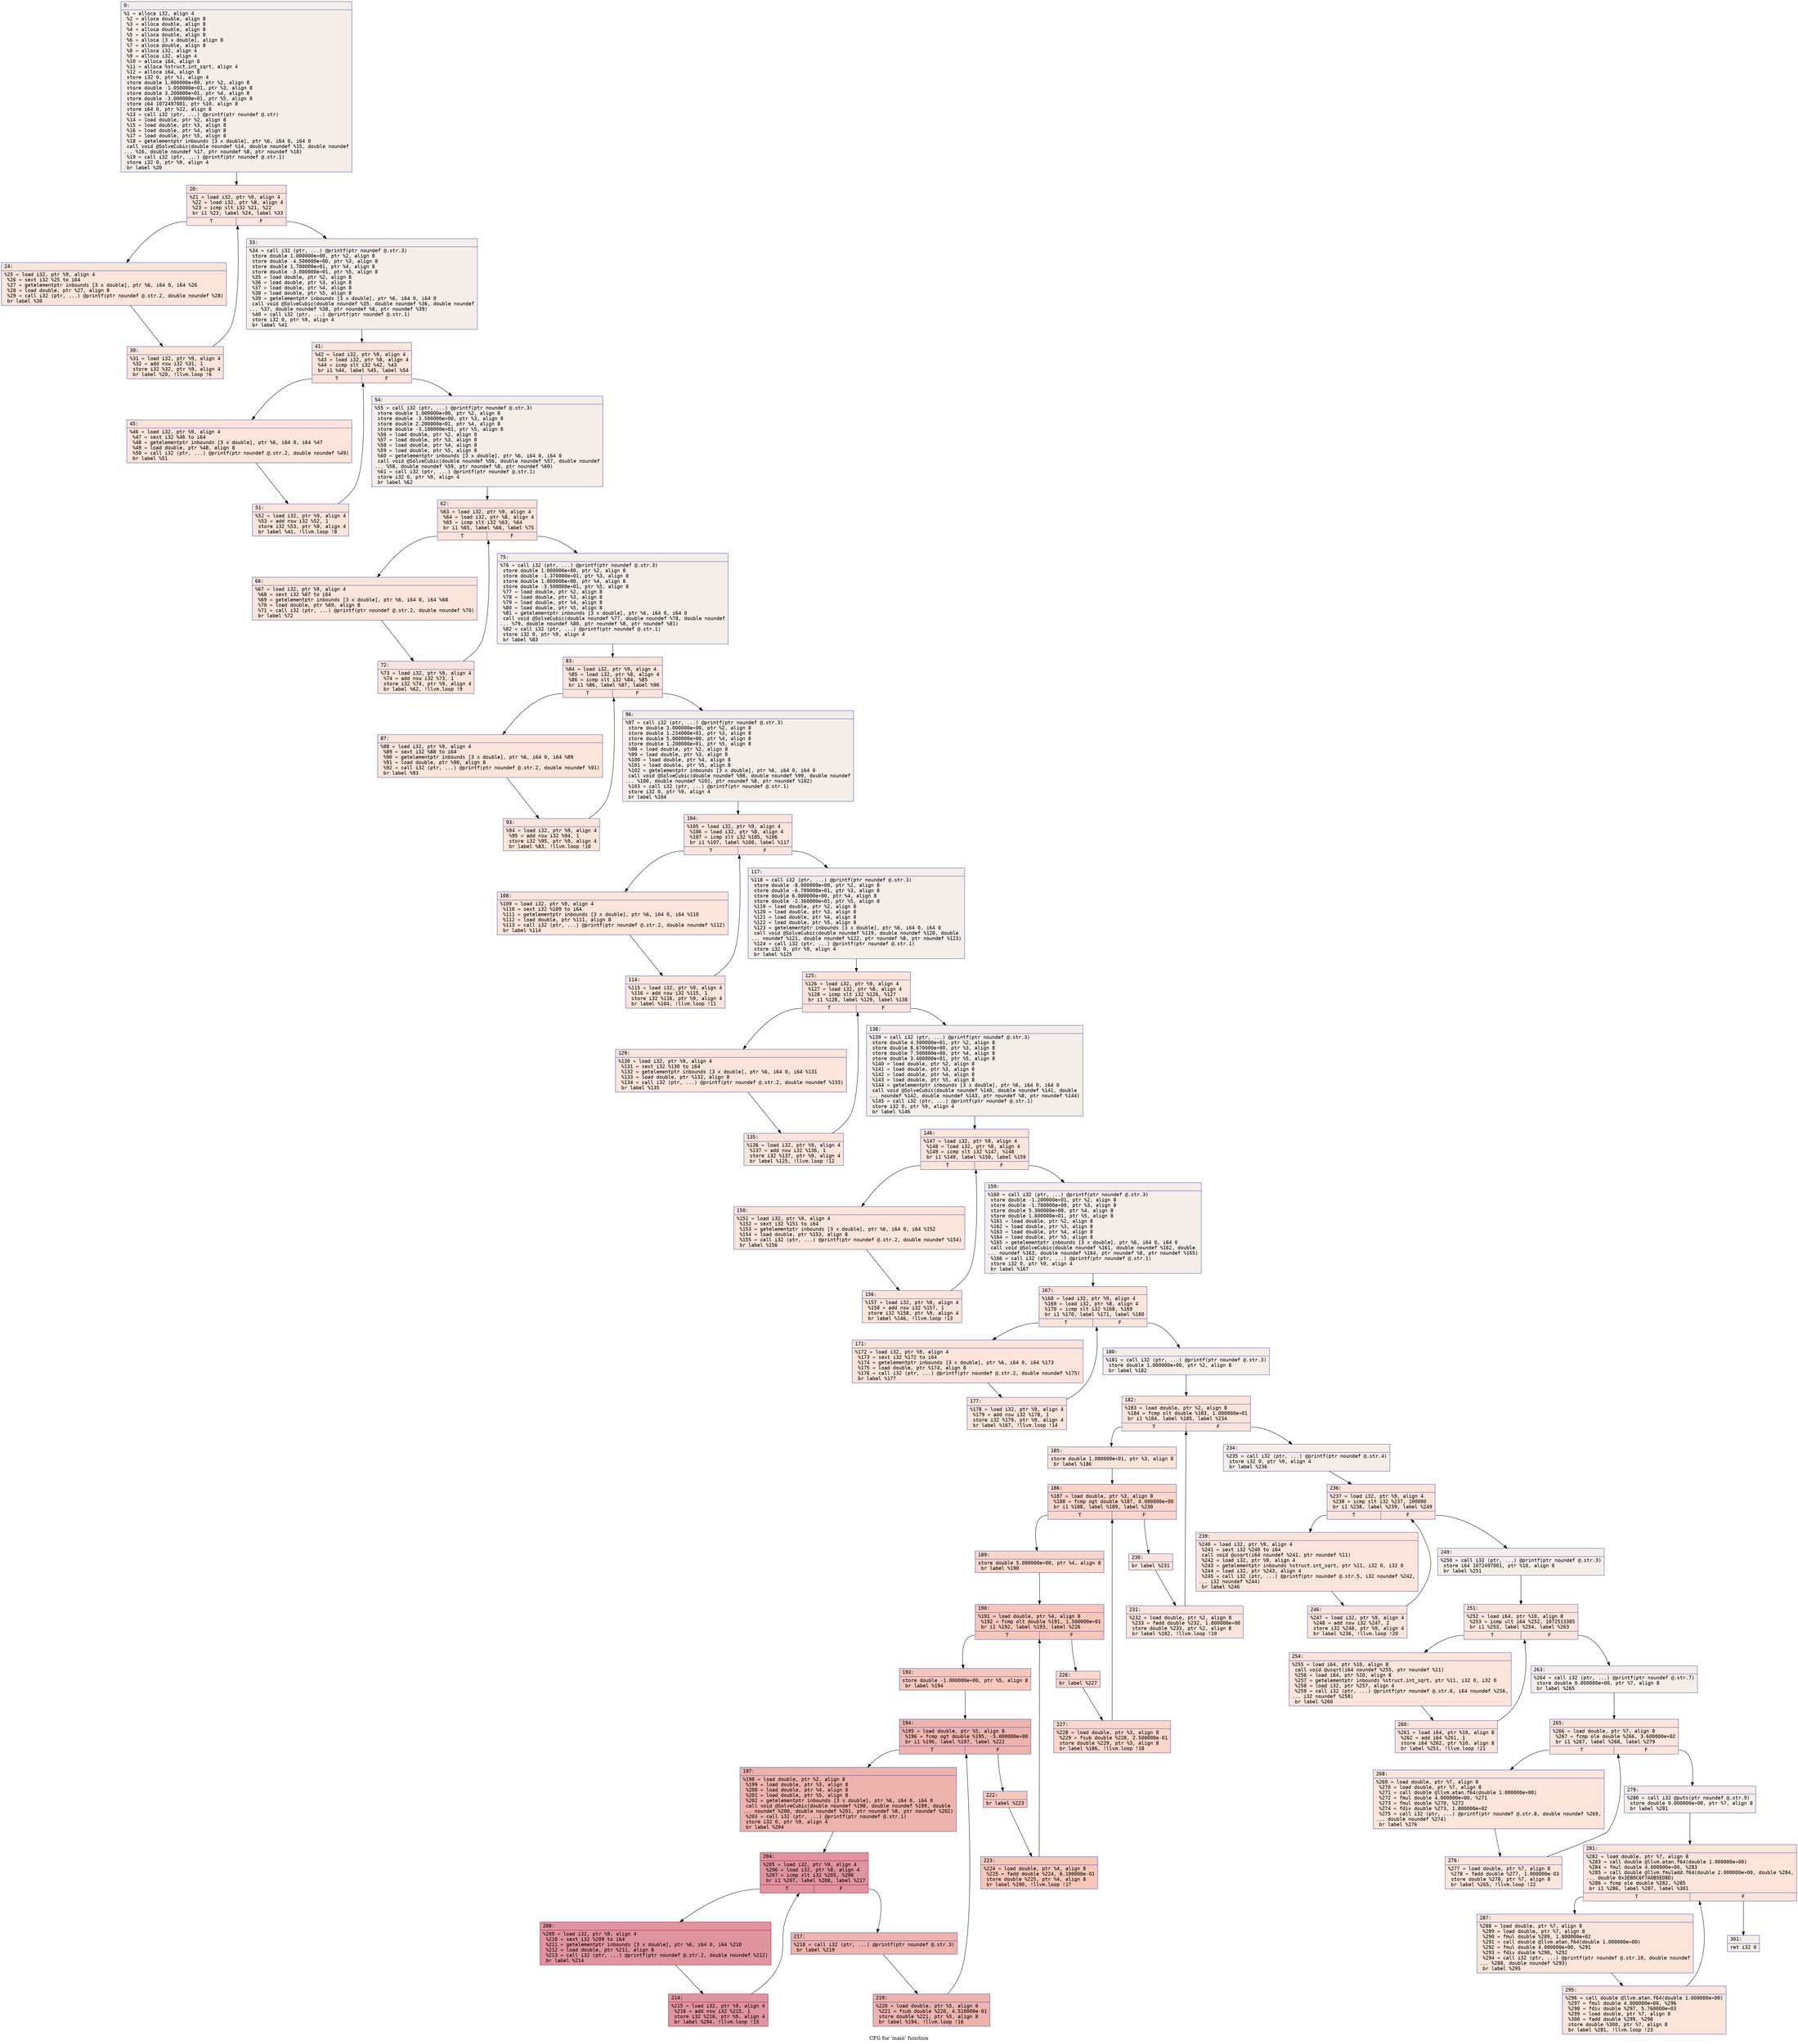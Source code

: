 digraph "CFG for 'main' function" {
	label="CFG for 'main' function";

	Node0x600003475ef0 [shape=record,color="#3d50c3ff", style=filled, fillcolor="#e8d6cc70" fontname="Courier",label="{0:\l|  %1 = alloca i32, align 4\l  %2 = alloca double, align 8\l  %3 = alloca double, align 8\l  %4 = alloca double, align 8\l  %5 = alloca double, align 8\l  %6 = alloca [3 x double], align 8\l  %7 = alloca double, align 8\l  %8 = alloca i32, align 4\l  %9 = alloca i32, align 4\l  %10 = alloca i64, align 8\l  %11 = alloca %struct.int_sqrt, align 4\l  %12 = alloca i64, align 8\l  store i32 0, ptr %1, align 4\l  store double 1.000000e+00, ptr %2, align 8\l  store double -1.050000e+01, ptr %3, align 8\l  store double 3.200000e+01, ptr %4, align 8\l  store double -3.000000e+01, ptr %5, align 8\l  store i64 1072497001, ptr %10, align 8\l  store i64 0, ptr %12, align 8\l  %13 = call i32 (ptr, ...) @printf(ptr noundef @.str)\l  %14 = load double, ptr %2, align 8\l  %15 = load double, ptr %3, align 8\l  %16 = load double, ptr %4, align 8\l  %17 = load double, ptr %5, align 8\l  %18 = getelementptr inbounds [3 x double], ptr %6, i64 0, i64 0\l  call void @SolveCubic(double noundef %14, double noundef %15, double noundef\l... %16, double noundef %17, ptr noundef %8, ptr noundef %18)\l  %19 = call i32 (ptr, ...) @printf(ptr noundef @.str.1)\l  store i32 0, ptr %9, align 4\l  br label %20\l}"];
	Node0x600003475ef0 -> Node0x600003475f40[tooltip="0 -> 20\nProbability 100.00%" ];
	Node0x600003475f40 [shape=record,color="#3d50c3ff", style=filled, fillcolor="#f5c1a970" fontname="Courier",label="{20:\l|  %21 = load i32, ptr %9, align 4\l  %22 = load i32, ptr %8, align 4\l  %23 = icmp slt i32 %21, %22\l  br i1 %23, label %24, label %33\l|{<s0>T|<s1>F}}"];
	Node0x600003475f40:s0 -> Node0x600003475f90[tooltip="20 -> 24\nProbability 96.88%" ];
	Node0x600003475f40:s1 -> Node0x600003476030[tooltip="20 -> 33\nProbability 3.12%" ];
	Node0x600003475f90 [shape=record,color="#3d50c3ff", style=filled, fillcolor="#f5c1a970" fontname="Courier",label="{24:\l|  %25 = load i32, ptr %9, align 4\l  %26 = sext i32 %25 to i64\l  %27 = getelementptr inbounds [3 x double], ptr %6, i64 0, i64 %26\l  %28 = load double, ptr %27, align 8\l  %29 = call i32 (ptr, ...) @printf(ptr noundef @.str.2, double noundef %28)\l  br label %30\l}"];
	Node0x600003475f90 -> Node0x600003475fe0[tooltip="24 -> 30\nProbability 100.00%" ];
	Node0x600003475fe0 [shape=record,color="#3d50c3ff", style=filled, fillcolor="#f5c1a970" fontname="Courier",label="{30:\l|  %31 = load i32, ptr %9, align 4\l  %32 = add nsw i32 %31, 1\l  store i32 %32, ptr %9, align 4\l  br label %20, !llvm.loop !6\l}"];
	Node0x600003475fe0 -> Node0x600003475f40[tooltip="30 -> 20\nProbability 100.00%" ];
	Node0x600003476030 [shape=record,color="#3d50c3ff", style=filled, fillcolor="#e8d6cc70" fontname="Courier",label="{33:\l|  %34 = call i32 (ptr, ...) @printf(ptr noundef @.str.3)\l  store double 1.000000e+00, ptr %2, align 8\l  store double -4.500000e+00, ptr %3, align 8\l  store double 1.700000e+01, ptr %4, align 8\l  store double -3.000000e+01, ptr %5, align 8\l  %35 = load double, ptr %2, align 8\l  %36 = load double, ptr %3, align 8\l  %37 = load double, ptr %4, align 8\l  %38 = load double, ptr %5, align 8\l  %39 = getelementptr inbounds [3 x double], ptr %6, i64 0, i64 0\l  call void @SolveCubic(double noundef %35, double noundef %36, double noundef\l... %37, double noundef %38, ptr noundef %8, ptr noundef %39)\l  %40 = call i32 (ptr, ...) @printf(ptr noundef @.str.1)\l  store i32 0, ptr %9, align 4\l  br label %41\l}"];
	Node0x600003476030 -> Node0x600003476080[tooltip="33 -> 41\nProbability 100.00%" ];
	Node0x600003476080 [shape=record,color="#3d50c3ff", style=filled, fillcolor="#f5c1a970" fontname="Courier",label="{41:\l|  %42 = load i32, ptr %9, align 4\l  %43 = load i32, ptr %8, align 4\l  %44 = icmp slt i32 %42, %43\l  br i1 %44, label %45, label %54\l|{<s0>T|<s1>F}}"];
	Node0x600003476080:s0 -> Node0x6000034760d0[tooltip="41 -> 45\nProbability 96.88%" ];
	Node0x600003476080:s1 -> Node0x600003476170[tooltip="41 -> 54\nProbability 3.12%" ];
	Node0x6000034760d0 [shape=record,color="#3d50c3ff", style=filled, fillcolor="#f5c1a970" fontname="Courier",label="{45:\l|  %46 = load i32, ptr %9, align 4\l  %47 = sext i32 %46 to i64\l  %48 = getelementptr inbounds [3 x double], ptr %6, i64 0, i64 %47\l  %49 = load double, ptr %48, align 8\l  %50 = call i32 (ptr, ...) @printf(ptr noundef @.str.2, double noundef %49)\l  br label %51\l}"];
	Node0x6000034760d0 -> Node0x600003476120[tooltip="45 -> 51\nProbability 100.00%" ];
	Node0x600003476120 [shape=record,color="#3d50c3ff", style=filled, fillcolor="#f5c1a970" fontname="Courier",label="{51:\l|  %52 = load i32, ptr %9, align 4\l  %53 = add nsw i32 %52, 1\l  store i32 %53, ptr %9, align 4\l  br label %41, !llvm.loop !8\l}"];
	Node0x600003476120 -> Node0x600003476080[tooltip="51 -> 41\nProbability 100.00%" ];
	Node0x600003476170 [shape=record,color="#3d50c3ff", style=filled, fillcolor="#e8d6cc70" fontname="Courier",label="{54:\l|  %55 = call i32 (ptr, ...) @printf(ptr noundef @.str.3)\l  store double 1.000000e+00, ptr %2, align 8\l  store double -3.500000e+00, ptr %3, align 8\l  store double 2.200000e+01, ptr %4, align 8\l  store double -3.100000e+01, ptr %5, align 8\l  %56 = load double, ptr %2, align 8\l  %57 = load double, ptr %3, align 8\l  %58 = load double, ptr %4, align 8\l  %59 = load double, ptr %5, align 8\l  %60 = getelementptr inbounds [3 x double], ptr %6, i64 0, i64 0\l  call void @SolveCubic(double noundef %56, double noundef %57, double noundef\l... %58, double noundef %59, ptr noundef %8, ptr noundef %60)\l  %61 = call i32 (ptr, ...) @printf(ptr noundef @.str.1)\l  store i32 0, ptr %9, align 4\l  br label %62\l}"];
	Node0x600003476170 -> Node0x6000034761c0[tooltip="54 -> 62\nProbability 100.00%" ];
	Node0x6000034761c0 [shape=record,color="#3d50c3ff", style=filled, fillcolor="#f5c1a970" fontname="Courier",label="{62:\l|  %63 = load i32, ptr %9, align 4\l  %64 = load i32, ptr %8, align 4\l  %65 = icmp slt i32 %63, %64\l  br i1 %65, label %66, label %75\l|{<s0>T|<s1>F}}"];
	Node0x6000034761c0:s0 -> Node0x600003476210[tooltip="62 -> 66\nProbability 96.88%" ];
	Node0x6000034761c0:s1 -> Node0x6000034762b0[tooltip="62 -> 75\nProbability 3.12%" ];
	Node0x600003476210 [shape=record,color="#3d50c3ff", style=filled, fillcolor="#f5c1a970" fontname="Courier",label="{66:\l|  %67 = load i32, ptr %9, align 4\l  %68 = sext i32 %67 to i64\l  %69 = getelementptr inbounds [3 x double], ptr %6, i64 0, i64 %68\l  %70 = load double, ptr %69, align 8\l  %71 = call i32 (ptr, ...) @printf(ptr noundef @.str.2, double noundef %70)\l  br label %72\l}"];
	Node0x600003476210 -> Node0x600003476260[tooltip="66 -> 72\nProbability 100.00%" ];
	Node0x600003476260 [shape=record,color="#3d50c3ff", style=filled, fillcolor="#f5c1a970" fontname="Courier",label="{72:\l|  %73 = load i32, ptr %9, align 4\l  %74 = add nsw i32 %73, 1\l  store i32 %74, ptr %9, align 4\l  br label %62, !llvm.loop !9\l}"];
	Node0x600003476260 -> Node0x6000034761c0[tooltip="72 -> 62\nProbability 100.00%" ];
	Node0x6000034762b0 [shape=record,color="#3d50c3ff", style=filled, fillcolor="#e8d6cc70" fontname="Courier",label="{75:\l|  %76 = call i32 (ptr, ...) @printf(ptr noundef @.str.3)\l  store double 1.000000e+00, ptr %2, align 8\l  store double -1.370000e+01, ptr %3, align 8\l  store double 1.000000e+00, ptr %4, align 8\l  store double -3.500000e+01, ptr %5, align 8\l  %77 = load double, ptr %2, align 8\l  %78 = load double, ptr %3, align 8\l  %79 = load double, ptr %4, align 8\l  %80 = load double, ptr %5, align 8\l  %81 = getelementptr inbounds [3 x double], ptr %6, i64 0, i64 0\l  call void @SolveCubic(double noundef %77, double noundef %78, double noundef\l... %79, double noundef %80, ptr noundef %8, ptr noundef %81)\l  %82 = call i32 (ptr, ...) @printf(ptr noundef @.str.1)\l  store i32 0, ptr %9, align 4\l  br label %83\l}"];
	Node0x6000034762b0 -> Node0x600003476300[tooltip="75 -> 83\nProbability 100.00%" ];
	Node0x600003476300 [shape=record,color="#3d50c3ff", style=filled, fillcolor="#f5c1a970" fontname="Courier",label="{83:\l|  %84 = load i32, ptr %9, align 4\l  %85 = load i32, ptr %8, align 4\l  %86 = icmp slt i32 %84, %85\l  br i1 %86, label %87, label %96\l|{<s0>T|<s1>F}}"];
	Node0x600003476300:s0 -> Node0x600003476350[tooltip="83 -> 87\nProbability 96.88%" ];
	Node0x600003476300:s1 -> Node0x6000034763f0[tooltip="83 -> 96\nProbability 3.12%" ];
	Node0x600003476350 [shape=record,color="#3d50c3ff", style=filled, fillcolor="#f5c1a970" fontname="Courier",label="{87:\l|  %88 = load i32, ptr %9, align 4\l  %89 = sext i32 %88 to i64\l  %90 = getelementptr inbounds [3 x double], ptr %6, i64 0, i64 %89\l  %91 = load double, ptr %90, align 8\l  %92 = call i32 (ptr, ...) @printf(ptr noundef @.str.2, double noundef %91)\l  br label %93\l}"];
	Node0x600003476350 -> Node0x6000034763a0[tooltip="87 -> 93\nProbability 100.00%" ];
	Node0x6000034763a0 [shape=record,color="#3d50c3ff", style=filled, fillcolor="#f5c1a970" fontname="Courier",label="{93:\l|  %94 = load i32, ptr %9, align 4\l  %95 = add nsw i32 %94, 1\l  store i32 %95, ptr %9, align 4\l  br label %83, !llvm.loop !10\l}"];
	Node0x6000034763a0 -> Node0x600003476300[tooltip="93 -> 83\nProbability 100.00%" ];
	Node0x6000034763f0 [shape=record,color="#3d50c3ff", style=filled, fillcolor="#e8d6cc70" fontname="Courier",label="{96:\l|  %97 = call i32 (ptr, ...) @printf(ptr noundef @.str.3)\l  store double 3.000000e+00, ptr %2, align 8\l  store double 1.234000e+01, ptr %3, align 8\l  store double 5.000000e+00, ptr %4, align 8\l  store double 1.200000e+01, ptr %5, align 8\l  %98 = load double, ptr %2, align 8\l  %99 = load double, ptr %3, align 8\l  %100 = load double, ptr %4, align 8\l  %101 = load double, ptr %5, align 8\l  %102 = getelementptr inbounds [3 x double], ptr %6, i64 0, i64 0\l  call void @SolveCubic(double noundef %98, double noundef %99, double noundef\l... %100, double noundef %101, ptr noundef %8, ptr noundef %102)\l  %103 = call i32 (ptr, ...) @printf(ptr noundef @.str.1)\l  store i32 0, ptr %9, align 4\l  br label %104\l}"];
	Node0x6000034763f0 -> Node0x600003476440[tooltip="96 -> 104\nProbability 100.00%" ];
	Node0x600003476440 [shape=record,color="#3d50c3ff", style=filled, fillcolor="#f5c1a970" fontname="Courier",label="{104:\l|  %105 = load i32, ptr %9, align 4\l  %106 = load i32, ptr %8, align 4\l  %107 = icmp slt i32 %105, %106\l  br i1 %107, label %108, label %117\l|{<s0>T|<s1>F}}"];
	Node0x600003476440:s0 -> Node0x600003476490[tooltip="104 -> 108\nProbability 96.88%" ];
	Node0x600003476440:s1 -> Node0x600003476530[tooltip="104 -> 117\nProbability 3.12%" ];
	Node0x600003476490 [shape=record,color="#3d50c3ff", style=filled, fillcolor="#f5c1a970" fontname="Courier",label="{108:\l|  %109 = load i32, ptr %9, align 4\l  %110 = sext i32 %109 to i64\l  %111 = getelementptr inbounds [3 x double], ptr %6, i64 0, i64 %110\l  %112 = load double, ptr %111, align 8\l  %113 = call i32 (ptr, ...) @printf(ptr noundef @.str.2, double noundef %112)\l  br label %114\l}"];
	Node0x600003476490 -> Node0x6000034764e0[tooltip="108 -> 114\nProbability 100.00%" ];
	Node0x6000034764e0 [shape=record,color="#3d50c3ff", style=filled, fillcolor="#f5c1a970" fontname="Courier",label="{114:\l|  %115 = load i32, ptr %9, align 4\l  %116 = add nsw i32 %115, 1\l  store i32 %116, ptr %9, align 4\l  br label %104, !llvm.loop !11\l}"];
	Node0x6000034764e0 -> Node0x600003476440[tooltip="114 -> 104\nProbability 100.00%" ];
	Node0x600003476530 [shape=record,color="#3d50c3ff", style=filled, fillcolor="#e8d6cc70" fontname="Courier",label="{117:\l|  %118 = call i32 (ptr, ...) @printf(ptr noundef @.str.3)\l  store double -8.000000e+00, ptr %2, align 8\l  store double -6.789000e+01, ptr %3, align 8\l  store double 6.000000e+00, ptr %4, align 8\l  store double -2.360000e+01, ptr %5, align 8\l  %119 = load double, ptr %2, align 8\l  %120 = load double, ptr %3, align 8\l  %121 = load double, ptr %4, align 8\l  %122 = load double, ptr %5, align 8\l  %123 = getelementptr inbounds [3 x double], ptr %6, i64 0, i64 0\l  call void @SolveCubic(double noundef %119, double noundef %120, double\l... noundef %121, double noundef %122, ptr noundef %8, ptr noundef %123)\l  %124 = call i32 (ptr, ...) @printf(ptr noundef @.str.1)\l  store i32 0, ptr %9, align 4\l  br label %125\l}"];
	Node0x600003476530 -> Node0x600003476580[tooltip="117 -> 125\nProbability 100.00%" ];
	Node0x600003476580 [shape=record,color="#3d50c3ff", style=filled, fillcolor="#f5c1a970" fontname="Courier",label="{125:\l|  %126 = load i32, ptr %9, align 4\l  %127 = load i32, ptr %8, align 4\l  %128 = icmp slt i32 %126, %127\l  br i1 %128, label %129, label %138\l|{<s0>T|<s1>F}}"];
	Node0x600003476580:s0 -> Node0x6000034765d0[tooltip="125 -> 129\nProbability 96.88%" ];
	Node0x600003476580:s1 -> Node0x600003476670[tooltip="125 -> 138\nProbability 3.12%" ];
	Node0x6000034765d0 [shape=record,color="#3d50c3ff", style=filled, fillcolor="#f5c1a970" fontname="Courier",label="{129:\l|  %130 = load i32, ptr %9, align 4\l  %131 = sext i32 %130 to i64\l  %132 = getelementptr inbounds [3 x double], ptr %6, i64 0, i64 %131\l  %133 = load double, ptr %132, align 8\l  %134 = call i32 (ptr, ...) @printf(ptr noundef @.str.2, double noundef %133)\l  br label %135\l}"];
	Node0x6000034765d0 -> Node0x600003476620[tooltip="129 -> 135\nProbability 100.00%" ];
	Node0x600003476620 [shape=record,color="#3d50c3ff", style=filled, fillcolor="#f5c1a970" fontname="Courier",label="{135:\l|  %136 = load i32, ptr %9, align 4\l  %137 = add nsw i32 %136, 1\l  store i32 %137, ptr %9, align 4\l  br label %125, !llvm.loop !12\l}"];
	Node0x600003476620 -> Node0x600003476580[tooltip="135 -> 125\nProbability 100.00%" ];
	Node0x600003476670 [shape=record,color="#3d50c3ff", style=filled, fillcolor="#e8d6cc70" fontname="Courier",label="{138:\l|  %139 = call i32 (ptr, ...) @printf(ptr noundef @.str.3)\l  store double 4.500000e+01, ptr %2, align 8\l  store double 8.670000e+00, ptr %3, align 8\l  store double 7.500000e+00, ptr %4, align 8\l  store double 3.400000e+01, ptr %5, align 8\l  %140 = load double, ptr %2, align 8\l  %141 = load double, ptr %3, align 8\l  %142 = load double, ptr %4, align 8\l  %143 = load double, ptr %5, align 8\l  %144 = getelementptr inbounds [3 x double], ptr %6, i64 0, i64 0\l  call void @SolveCubic(double noundef %140, double noundef %141, double\l... noundef %142, double noundef %143, ptr noundef %8, ptr noundef %144)\l  %145 = call i32 (ptr, ...) @printf(ptr noundef @.str.1)\l  store i32 0, ptr %9, align 4\l  br label %146\l}"];
	Node0x600003476670 -> Node0x6000034766c0[tooltip="138 -> 146\nProbability 100.00%" ];
	Node0x6000034766c0 [shape=record,color="#3d50c3ff", style=filled, fillcolor="#f5c1a970" fontname="Courier",label="{146:\l|  %147 = load i32, ptr %9, align 4\l  %148 = load i32, ptr %8, align 4\l  %149 = icmp slt i32 %147, %148\l  br i1 %149, label %150, label %159\l|{<s0>T|<s1>F}}"];
	Node0x6000034766c0:s0 -> Node0x600003476710[tooltip="146 -> 150\nProbability 96.88%" ];
	Node0x6000034766c0:s1 -> Node0x6000034767b0[tooltip="146 -> 159\nProbability 3.12%" ];
	Node0x600003476710 [shape=record,color="#3d50c3ff", style=filled, fillcolor="#f5c1a970" fontname="Courier",label="{150:\l|  %151 = load i32, ptr %9, align 4\l  %152 = sext i32 %151 to i64\l  %153 = getelementptr inbounds [3 x double], ptr %6, i64 0, i64 %152\l  %154 = load double, ptr %153, align 8\l  %155 = call i32 (ptr, ...) @printf(ptr noundef @.str.2, double noundef %154)\l  br label %156\l}"];
	Node0x600003476710 -> Node0x600003476760[tooltip="150 -> 156\nProbability 100.00%" ];
	Node0x600003476760 [shape=record,color="#3d50c3ff", style=filled, fillcolor="#f5c1a970" fontname="Courier",label="{156:\l|  %157 = load i32, ptr %9, align 4\l  %158 = add nsw i32 %157, 1\l  store i32 %158, ptr %9, align 4\l  br label %146, !llvm.loop !13\l}"];
	Node0x600003476760 -> Node0x6000034766c0[tooltip="156 -> 146\nProbability 100.00%" ];
	Node0x6000034767b0 [shape=record,color="#3d50c3ff", style=filled, fillcolor="#e8d6cc70" fontname="Courier",label="{159:\l|  %160 = call i32 (ptr, ...) @printf(ptr noundef @.str.3)\l  store double -1.200000e+01, ptr %2, align 8\l  store double -1.700000e+00, ptr %3, align 8\l  store double 5.300000e+00, ptr %4, align 8\l  store double 1.600000e+01, ptr %5, align 8\l  %161 = load double, ptr %2, align 8\l  %162 = load double, ptr %3, align 8\l  %163 = load double, ptr %4, align 8\l  %164 = load double, ptr %5, align 8\l  %165 = getelementptr inbounds [3 x double], ptr %6, i64 0, i64 0\l  call void @SolveCubic(double noundef %161, double noundef %162, double\l... noundef %163, double noundef %164, ptr noundef %8, ptr noundef %165)\l  %166 = call i32 (ptr, ...) @printf(ptr noundef @.str.1)\l  store i32 0, ptr %9, align 4\l  br label %167\l}"];
	Node0x6000034767b0 -> Node0x600003476800[tooltip="159 -> 167\nProbability 100.00%" ];
	Node0x600003476800 [shape=record,color="#3d50c3ff", style=filled, fillcolor="#f5c1a970" fontname="Courier",label="{167:\l|  %168 = load i32, ptr %9, align 4\l  %169 = load i32, ptr %8, align 4\l  %170 = icmp slt i32 %168, %169\l  br i1 %170, label %171, label %180\l|{<s0>T|<s1>F}}"];
	Node0x600003476800:s0 -> Node0x600003476850[tooltip="167 -> 171\nProbability 96.88%" ];
	Node0x600003476800:s1 -> Node0x6000034768f0[tooltip="167 -> 180\nProbability 3.12%" ];
	Node0x600003476850 [shape=record,color="#3d50c3ff", style=filled, fillcolor="#f5c1a970" fontname="Courier",label="{171:\l|  %172 = load i32, ptr %9, align 4\l  %173 = sext i32 %172 to i64\l  %174 = getelementptr inbounds [3 x double], ptr %6, i64 0, i64 %173\l  %175 = load double, ptr %174, align 8\l  %176 = call i32 (ptr, ...) @printf(ptr noundef @.str.2, double noundef %175)\l  br label %177\l}"];
	Node0x600003476850 -> Node0x6000034768a0[tooltip="171 -> 177\nProbability 100.00%" ];
	Node0x6000034768a0 [shape=record,color="#3d50c3ff", style=filled, fillcolor="#f5c1a970" fontname="Courier",label="{177:\l|  %178 = load i32, ptr %9, align 4\l  %179 = add nsw i32 %178, 1\l  store i32 %179, ptr %9, align 4\l  br label %167, !llvm.loop !14\l}"];
	Node0x6000034768a0 -> Node0x600003476800[tooltip="177 -> 167\nProbability 100.00%" ];
	Node0x6000034768f0 [shape=record,color="#3d50c3ff", style=filled, fillcolor="#e8d6cc70" fontname="Courier",label="{180:\l|  %181 = call i32 (ptr, ...) @printf(ptr noundef @.str.3)\l  store double 1.000000e+00, ptr %2, align 8\l  br label %182\l}"];
	Node0x6000034768f0 -> Node0x600003476940[tooltip="180 -> 182\nProbability 100.00%" ];
	Node0x600003476940 [shape=record,color="#3d50c3ff", style=filled, fillcolor="#f5c1a970" fontname="Courier",label="{182:\l|  %183 = load double, ptr %2, align 8\l  %184 = fcmp olt double %183, 1.000000e+01\l  br i1 %184, label %185, label %234\l|{<s0>T|<s1>F}}"];
	Node0x600003476940:s0 -> Node0x600003476990[tooltip="182 -> 185\nProbability 96.88%" ];
	Node0x600003476940:s1 -> Node0x600003476f30[tooltip="182 -> 234\nProbability 3.12%" ];
	Node0x600003476990 [shape=record,color="#3d50c3ff", style=filled, fillcolor="#f5c1a970" fontname="Courier",label="{185:\l|  store double 1.000000e+01, ptr %3, align 8\l  br label %186\l}"];
	Node0x600003476990 -> Node0x6000034769e0[tooltip="185 -> 186\nProbability 100.00%" ];
	Node0x6000034769e0 [shape=record,color="#3d50c3ff", style=filled, fillcolor="#f6a38570" fontname="Courier",label="{186:\l|  %187 = load double, ptr %3, align 8\l  %188 = fcmp ogt double %187, 0.000000e+00\l  br i1 %188, label %189, label %230\l|{<s0>T|<s1>F}}"];
	Node0x6000034769e0:s0 -> Node0x600003476a30[tooltip="186 -> 189\nProbability 96.88%" ];
	Node0x6000034769e0:s1 -> Node0x600003476e90[tooltip="186 -> 230\nProbability 3.12%" ];
	Node0x600003476a30 [shape=record,color="#3d50c3ff", style=filled, fillcolor="#f6a38570" fontname="Courier",label="{189:\l|  store double 5.000000e+00, ptr %4, align 8\l  br label %190\l}"];
	Node0x600003476a30 -> Node0x600003476a80[tooltip="189 -> 190\nProbability 100.00%" ];
	Node0x600003476a80 [shape=record,color="#3d50c3ff", style=filled, fillcolor="#ec7f6370" fontname="Courier",label="{190:\l|  %191 = load double, ptr %4, align 8\l  %192 = fcmp olt double %191, 1.500000e+01\l  br i1 %192, label %193, label %226\l|{<s0>T|<s1>F}}"];
	Node0x600003476a80:s0 -> Node0x600003476ad0[tooltip="190 -> 193\nProbability 96.88%" ];
	Node0x600003476a80:s1 -> Node0x600003476df0[tooltip="190 -> 226\nProbability 3.12%" ];
	Node0x600003476ad0 [shape=record,color="#3d50c3ff", style=filled, fillcolor="#ec7f6370" fontname="Courier",label="{193:\l|  store double -1.000000e+00, ptr %5, align 8\l  br label %194\l}"];
	Node0x600003476ad0 -> Node0x600003476b20[tooltip="193 -> 194\nProbability 100.00%" ];
	Node0x600003476b20 [shape=record,color="#3d50c3ff", style=filled, fillcolor="#d6524470" fontname="Courier",label="{194:\l|  %195 = load double, ptr %5, align 8\l  %196 = fcmp ogt double %195, -5.000000e+00\l  br i1 %196, label %197, label %222\l|{<s0>T|<s1>F}}"];
	Node0x600003476b20:s0 -> Node0x600003476b70[tooltip="194 -> 197\nProbability 96.88%" ];
	Node0x600003476b20:s1 -> Node0x600003476d50[tooltip="194 -> 222\nProbability 3.12%" ];
	Node0x600003476b70 [shape=record,color="#3d50c3ff", style=filled, fillcolor="#d6524470" fontname="Courier",label="{197:\l|  %198 = load double, ptr %2, align 8\l  %199 = load double, ptr %3, align 8\l  %200 = load double, ptr %4, align 8\l  %201 = load double, ptr %5, align 8\l  %202 = getelementptr inbounds [3 x double], ptr %6, i64 0, i64 0\l  call void @SolveCubic(double noundef %198, double noundef %199, double\l... noundef %200, double noundef %201, ptr noundef %8, ptr noundef %202)\l  %203 = call i32 (ptr, ...) @printf(ptr noundef @.str.1)\l  store i32 0, ptr %9, align 4\l  br label %204\l}"];
	Node0x600003476b70 -> Node0x600003476bc0[tooltip="197 -> 204\nProbability 100.00%" ];
	Node0x600003476bc0 [shape=record,color="#b70d28ff", style=filled, fillcolor="#b70d2870" fontname="Courier",label="{204:\l|  %205 = load i32, ptr %9, align 4\l  %206 = load i32, ptr %8, align 4\l  %207 = icmp slt i32 %205, %206\l  br i1 %207, label %208, label %217\l|{<s0>T|<s1>F}}"];
	Node0x600003476bc0:s0 -> Node0x600003476c10[tooltip="204 -> 208\nProbability 96.88%" ];
	Node0x600003476bc0:s1 -> Node0x600003476cb0[tooltip="204 -> 217\nProbability 3.12%" ];
	Node0x600003476c10 [shape=record,color="#b70d28ff", style=filled, fillcolor="#b70d2870" fontname="Courier",label="{208:\l|  %209 = load i32, ptr %9, align 4\l  %210 = sext i32 %209 to i64\l  %211 = getelementptr inbounds [3 x double], ptr %6, i64 0, i64 %210\l  %212 = load double, ptr %211, align 8\l  %213 = call i32 (ptr, ...) @printf(ptr noundef @.str.2, double noundef %212)\l  br label %214\l}"];
	Node0x600003476c10 -> Node0x600003476c60[tooltip="208 -> 214\nProbability 100.00%" ];
	Node0x600003476c60 [shape=record,color="#b70d28ff", style=filled, fillcolor="#b70d2870" fontname="Courier",label="{214:\l|  %215 = load i32, ptr %9, align 4\l  %216 = add nsw i32 %215, 1\l  store i32 %216, ptr %9, align 4\l  br label %204, !llvm.loop !15\l}"];
	Node0x600003476c60 -> Node0x600003476bc0[tooltip="214 -> 204\nProbability 100.00%" ];
	Node0x600003476cb0 [shape=record,color="#3d50c3ff", style=filled, fillcolor="#d6524470" fontname="Courier",label="{217:\l|  %218 = call i32 (ptr, ...) @printf(ptr noundef @.str.3)\l  br label %219\l}"];
	Node0x600003476cb0 -> Node0x600003476d00[tooltip="217 -> 219\nProbability 100.00%" ];
	Node0x600003476d00 [shape=record,color="#3d50c3ff", style=filled, fillcolor="#d6524470" fontname="Courier",label="{219:\l|  %220 = load double, ptr %5, align 8\l  %221 = fsub double %220, 4.510000e-01\l  store double %221, ptr %5, align 8\l  br label %194, !llvm.loop !16\l}"];
	Node0x600003476d00 -> Node0x600003476b20[tooltip="219 -> 194\nProbability 100.00%" ];
	Node0x600003476d50 [shape=record,color="#3d50c3ff", style=filled, fillcolor="#ec7f6370" fontname="Courier",label="{222:\l|  br label %223\l}"];
	Node0x600003476d50 -> Node0x600003476da0[tooltip="222 -> 223\nProbability 100.00%" ];
	Node0x600003476da0 [shape=record,color="#3d50c3ff", style=filled, fillcolor="#ec7f6370" fontname="Courier",label="{223:\l|  %224 = load double, ptr %4, align 8\l  %225 = fadd double %224, 6.100000e-01\l  store double %225, ptr %4, align 8\l  br label %190, !llvm.loop !17\l}"];
	Node0x600003476da0 -> Node0x600003476a80[tooltip="223 -> 190\nProbability 100.00%" ];
	Node0x600003476df0 [shape=record,color="#3d50c3ff", style=filled, fillcolor="#f6a38570" fontname="Courier",label="{226:\l|  br label %227\l}"];
	Node0x600003476df0 -> Node0x600003476e40[tooltip="226 -> 227\nProbability 100.00%" ];
	Node0x600003476e40 [shape=record,color="#3d50c3ff", style=filled, fillcolor="#f6a38570" fontname="Courier",label="{227:\l|  %228 = load double, ptr %3, align 8\l  %229 = fsub double %228, 2.500000e-01\l  store double %229, ptr %3, align 8\l  br label %186, !llvm.loop !18\l}"];
	Node0x600003476e40 -> Node0x6000034769e0[tooltip="227 -> 186\nProbability 100.00%" ];
	Node0x600003476e90 [shape=record,color="#3d50c3ff", style=filled, fillcolor="#f5c1a970" fontname="Courier",label="{230:\l|  br label %231\l}"];
	Node0x600003476e90 -> Node0x600003476ee0[tooltip="230 -> 231\nProbability 100.00%" ];
	Node0x600003476ee0 [shape=record,color="#3d50c3ff", style=filled, fillcolor="#f5c1a970" fontname="Courier",label="{231:\l|  %232 = load double, ptr %2, align 8\l  %233 = fadd double %232, 1.000000e+00\l  store double %233, ptr %2, align 8\l  br label %182, !llvm.loop !19\l}"];
	Node0x600003476ee0 -> Node0x600003476940[tooltip="231 -> 182\nProbability 100.00%" ];
	Node0x600003476f30 [shape=record,color="#3d50c3ff", style=filled, fillcolor="#e8d6cc70" fontname="Courier",label="{234:\l|  %235 = call i32 (ptr, ...) @printf(ptr noundef @.str.4)\l  store i32 0, ptr %9, align 4\l  br label %236\l}"];
	Node0x600003476f30 -> Node0x600003476f80[tooltip="234 -> 236\nProbability 100.00%" ];
	Node0x600003476f80 [shape=record,color="#3d50c3ff", style=filled, fillcolor="#f5c1a970" fontname="Courier",label="{236:\l|  %237 = load i32, ptr %9, align 4\l  %238 = icmp slt i32 %237, 100000\l  br i1 %238, label %239, label %249\l|{<s0>T|<s1>F}}"];
	Node0x600003476f80:s0 -> Node0x600003476fd0[tooltip="236 -> 239\nProbability 96.88%" ];
	Node0x600003476f80:s1 -> Node0x600003477070[tooltip="236 -> 249\nProbability 3.12%" ];
	Node0x600003476fd0 [shape=record,color="#3d50c3ff", style=filled, fillcolor="#f5c1a970" fontname="Courier",label="{239:\l|  %240 = load i32, ptr %9, align 4\l  %241 = sext i32 %240 to i64\l  call void @usqrt(i64 noundef %241, ptr noundef %11)\l  %242 = load i32, ptr %9, align 4\l  %243 = getelementptr inbounds %struct.int_sqrt, ptr %11, i32 0, i32 0\l  %244 = load i32, ptr %243, align 4\l  %245 = call i32 (ptr, ...) @printf(ptr noundef @.str.5, i32 noundef %242,\l... i32 noundef %244)\l  br label %246\l}"];
	Node0x600003476fd0 -> Node0x600003477020[tooltip="239 -> 246\nProbability 100.00%" ];
	Node0x600003477020 [shape=record,color="#3d50c3ff", style=filled, fillcolor="#f5c1a970" fontname="Courier",label="{246:\l|  %247 = load i32, ptr %9, align 4\l  %248 = add nsw i32 %247, 2\l  store i32 %248, ptr %9, align 4\l  br label %236, !llvm.loop !20\l}"];
	Node0x600003477020 -> Node0x600003476f80[tooltip="246 -> 236\nProbability 100.00%" ];
	Node0x600003477070 [shape=record,color="#3d50c3ff", style=filled, fillcolor="#e8d6cc70" fontname="Courier",label="{249:\l|  %250 = call i32 (ptr, ...) @printf(ptr noundef @.str.3)\l  store i64 1072497001, ptr %10, align 8\l  br label %251\l}"];
	Node0x600003477070 -> Node0x6000034770c0[tooltip="249 -> 251\nProbability 100.00%" ];
	Node0x6000034770c0 [shape=record,color="#3d50c3ff", style=filled, fillcolor="#f5c1a970" fontname="Courier",label="{251:\l|  %252 = load i64, ptr %10, align 8\l  %253 = icmp ult i64 %252, 1072513385\l  br i1 %253, label %254, label %263\l|{<s0>T|<s1>F}}"];
	Node0x6000034770c0:s0 -> Node0x600003477110[tooltip="251 -> 254\nProbability 96.88%" ];
	Node0x6000034770c0:s1 -> Node0x6000034771b0[tooltip="251 -> 263\nProbability 3.12%" ];
	Node0x600003477110 [shape=record,color="#3d50c3ff", style=filled, fillcolor="#f5c1a970" fontname="Courier",label="{254:\l|  %255 = load i64, ptr %10, align 8\l  call void @usqrt(i64 noundef %255, ptr noundef %11)\l  %256 = load i64, ptr %10, align 8\l  %257 = getelementptr inbounds %struct.int_sqrt, ptr %11, i32 0, i32 0\l  %258 = load i32, ptr %257, align 4\l  %259 = call i32 (ptr, ...) @printf(ptr noundef @.str.6, i64 noundef %256,\l... i32 noundef %258)\l  br label %260\l}"];
	Node0x600003477110 -> Node0x600003477160[tooltip="254 -> 260\nProbability 100.00%" ];
	Node0x600003477160 [shape=record,color="#3d50c3ff", style=filled, fillcolor="#f5c1a970" fontname="Courier",label="{260:\l|  %261 = load i64, ptr %10, align 8\l  %262 = add i64 %261, 1\l  store i64 %262, ptr %10, align 8\l  br label %251, !llvm.loop !21\l}"];
	Node0x600003477160 -> Node0x6000034770c0[tooltip="260 -> 251\nProbability 100.00%" ];
	Node0x6000034771b0 [shape=record,color="#3d50c3ff", style=filled, fillcolor="#e8d6cc70" fontname="Courier",label="{263:\l|  %264 = call i32 (ptr, ...) @printf(ptr noundef @.str.7)\l  store double 0.000000e+00, ptr %7, align 8\l  br label %265\l}"];
	Node0x6000034771b0 -> Node0x600003477200[tooltip="263 -> 265\nProbability 100.00%" ];
	Node0x600003477200 [shape=record,color="#3d50c3ff", style=filled, fillcolor="#f5c1a970" fontname="Courier",label="{265:\l|  %266 = load double, ptr %7, align 8\l  %267 = fcmp ole double %266, 3.600000e+02\l  br i1 %267, label %268, label %279\l|{<s0>T|<s1>F}}"];
	Node0x600003477200:s0 -> Node0x600003477250[tooltip="265 -> 268\nProbability 96.88%" ];
	Node0x600003477200:s1 -> Node0x6000034772f0[tooltip="265 -> 279\nProbability 3.12%" ];
	Node0x600003477250 [shape=record,color="#3d50c3ff", style=filled, fillcolor="#f5c1a970" fontname="Courier",label="{268:\l|  %269 = load double, ptr %7, align 8\l  %270 = load double, ptr %7, align 8\l  %271 = call double @llvm.atan.f64(double 1.000000e+00)\l  %272 = fmul double 4.000000e+00, %271\l  %273 = fmul double %270, %272\l  %274 = fdiv double %273, 1.800000e+02\l  %275 = call i32 (ptr, ...) @printf(ptr noundef @.str.8, double noundef %269,\l... double noundef %274)\l  br label %276\l}"];
	Node0x600003477250 -> Node0x6000034772a0[tooltip="268 -> 276\nProbability 100.00%" ];
	Node0x6000034772a0 [shape=record,color="#3d50c3ff", style=filled, fillcolor="#f5c1a970" fontname="Courier",label="{276:\l|  %277 = load double, ptr %7, align 8\l  %278 = fadd double %277, 1.000000e-03\l  store double %278, ptr %7, align 8\l  br label %265, !llvm.loop !22\l}"];
	Node0x6000034772a0 -> Node0x600003477200[tooltip="276 -> 265\nProbability 100.00%" ];
	Node0x6000034772f0 [shape=record,color="#3d50c3ff", style=filled, fillcolor="#e8d6cc70" fontname="Courier",label="{279:\l|  %280 = call i32 @puts(ptr noundef @.str.9)\l  store double 0.000000e+00, ptr %7, align 8\l  br label %281\l}"];
	Node0x6000034772f0 -> Node0x600003477340[tooltip="279 -> 281\nProbability 100.00%" ];
	Node0x600003477340 [shape=record,color="#3d50c3ff", style=filled, fillcolor="#f5c1a970" fontname="Courier",label="{281:\l|  %282 = load double, ptr %7, align 8\l  %283 = call double @llvm.atan.f64(double 1.000000e+00)\l  %284 = fmul double 4.000000e+00, %283\l  %285 = call double @llvm.fmuladd.f64(double 2.000000e+00, double %284,\l... double 0x3EB0C6F7A0B5ED8D)\l  %286 = fcmp ole double %282, %285\l  br i1 %286, label %287, label %301\l|{<s0>T|<s1>F}}"];
	Node0x600003477340:s0 -> Node0x600003477390[tooltip="281 -> 287\nProbability 96.88%" ];
	Node0x600003477340:s1 -> Node0x600003477430[tooltip="281 -> 301\nProbability 3.12%" ];
	Node0x600003477390 [shape=record,color="#3d50c3ff", style=filled, fillcolor="#f5c1a970" fontname="Courier",label="{287:\l|  %288 = load double, ptr %7, align 8\l  %289 = load double, ptr %7, align 8\l  %290 = fmul double %289, 1.800000e+02\l  %291 = call double @llvm.atan.f64(double 1.000000e+00)\l  %292 = fmul double 4.000000e+00, %291\l  %293 = fdiv double %290, %292\l  %294 = call i32 (ptr, ...) @printf(ptr noundef @.str.10, double noundef\l... %288, double noundef %293)\l  br label %295\l}"];
	Node0x600003477390 -> Node0x6000034773e0[tooltip="287 -> 295\nProbability 100.00%" ];
	Node0x6000034773e0 [shape=record,color="#3d50c3ff", style=filled, fillcolor="#f5c1a970" fontname="Courier",label="{295:\l|  %296 = call double @llvm.atan.f64(double 1.000000e+00)\l  %297 = fmul double 4.000000e+00, %296\l  %298 = fdiv double %297, 5.760000e+03\l  %299 = load double, ptr %7, align 8\l  %300 = fadd double %299, %298\l  store double %300, ptr %7, align 8\l  br label %281, !llvm.loop !23\l}"];
	Node0x6000034773e0 -> Node0x600003477340[tooltip="295 -> 281\nProbability 100.00%" ];
	Node0x600003477430 [shape=record,color="#3d50c3ff", style=filled, fillcolor="#e8d6cc70" fontname="Courier",label="{301:\l|  ret i32 0\l}"];
}
